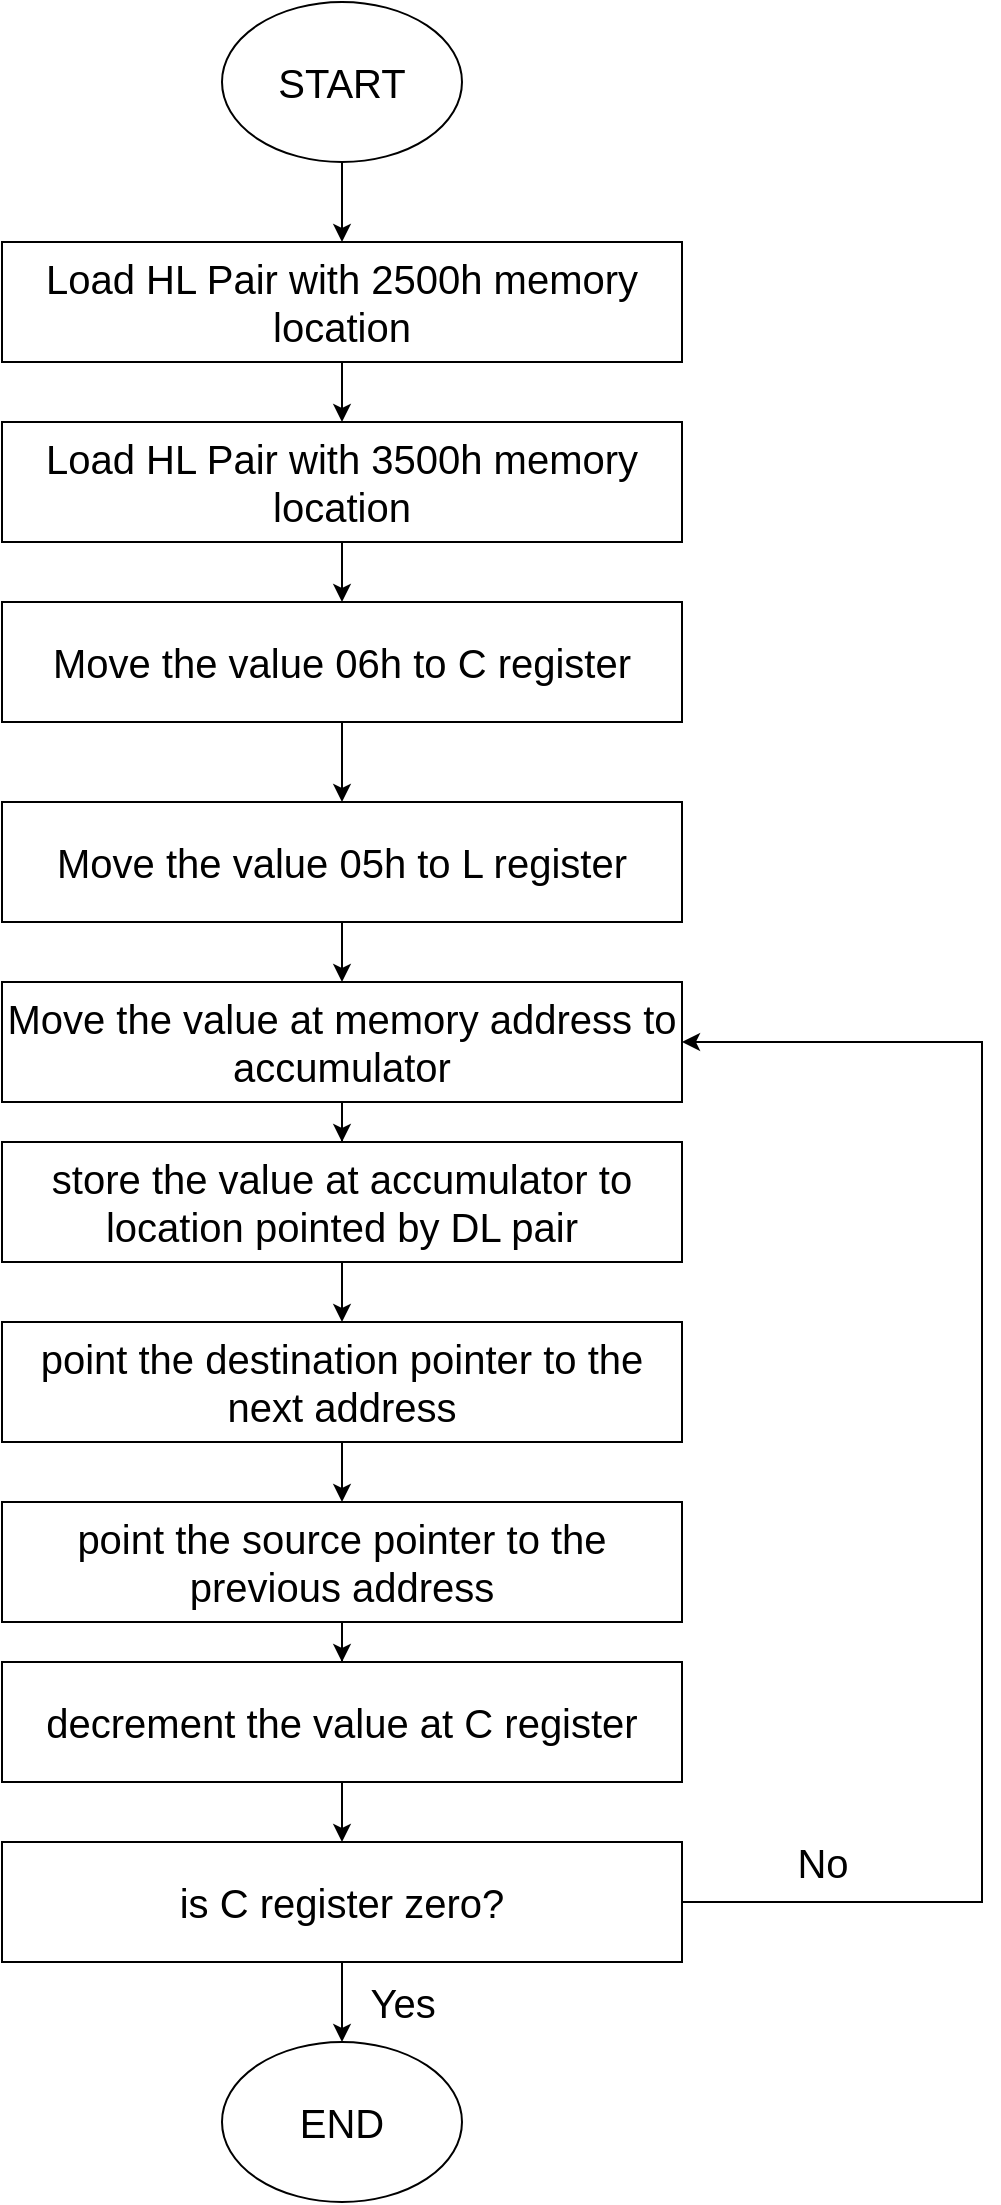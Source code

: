 <mxfile version="14.5.10" type="github">
  <diagram id="4JZzTnrjkIkujHieU-p1" name="Page-1">
    <mxGraphModel dx="338" dy="709" grid="1" gridSize="10" guides="1" tooltips="1" connect="1" arrows="1" fold="1" page="1" pageScale="1" pageWidth="827" pageHeight="1169" math="0" shadow="0">
      <root>
        <mxCell id="0" />
        <mxCell id="1" parent="0" />
        <mxCell id="-S8KnpT51XbW5vfzjbtg-12" value="" style="edgeStyle=orthogonalEdgeStyle;rounded=0;orthogonalLoop=1;jettySize=auto;html=1;fontSize=20;" edge="1" parent="1" source="-S8KnpT51XbW5vfzjbtg-1" target="-S8KnpT51XbW5vfzjbtg-2">
          <mxGeometry relative="1" as="geometry" />
        </mxCell>
        <mxCell id="-S8KnpT51XbW5vfzjbtg-1" value="&lt;font style=&quot;font-size: 20px&quot;&gt;START&lt;/font&gt;" style="ellipse;whiteSpace=wrap;html=1;" vertex="1" parent="1">
          <mxGeometry x="120" y="40" width="120" height="80" as="geometry" />
        </mxCell>
        <mxCell id="-S8KnpT51XbW5vfzjbtg-13" value="" style="edgeStyle=orthogonalEdgeStyle;rounded=0;orthogonalLoop=1;jettySize=auto;html=1;fontSize=20;" edge="1" parent="1" source="-S8KnpT51XbW5vfzjbtg-2" target="-S8KnpT51XbW5vfzjbtg-3">
          <mxGeometry relative="1" as="geometry" />
        </mxCell>
        <mxCell id="-S8KnpT51XbW5vfzjbtg-2" value="&lt;font style=&quot;font-size: 20px&quot;&gt;Load HL Pair with 2500h memory location&lt;/font&gt;" style="rounded=0;whiteSpace=wrap;html=1;" vertex="1" parent="1">
          <mxGeometry x="10" y="160" width="340" height="60" as="geometry" />
        </mxCell>
        <mxCell id="-S8KnpT51XbW5vfzjbtg-14" value="" style="edgeStyle=orthogonalEdgeStyle;rounded=0;orthogonalLoop=1;jettySize=auto;html=1;fontSize=20;" edge="1" parent="1" source="-S8KnpT51XbW5vfzjbtg-3" target="-S8KnpT51XbW5vfzjbtg-4">
          <mxGeometry relative="1" as="geometry" />
        </mxCell>
        <mxCell id="-S8KnpT51XbW5vfzjbtg-3" value="&lt;font style=&quot;font-size: 20px&quot;&gt;Load HL Pair with 3500h memory location&lt;/font&gt;" style="rounded=0;whiteSpace=wrap;html=1;" vertex="1" parent="1">
          <mxGeometry x="10" y="250" width="340" height="60" as="geometry" />
        </mxCell>
        <mxCell id="-S8KnpT51XbW5vfzjbtg-18" value="" style="edgeStyle=orthogonalEdgeStyle;rounded=0;orthogonalLoop=1;jettySize=auto;html=1;fontSize=20;entryX=0.5;entryY=0;entryDx=0;entryDy=0;" edge="1" parent="1" source="-S8KnpT51XbW5vfzjbtg-4" target="-S8KnpT51XbW5vfzjbtg-5">
          <mxGeometry relative="1" as="geometry" />
        </mxCell>
        <mxCell id="-S8KnpT51XbW5vfzjbtg-4" value="&lt;font style=&quot;font-size: 20px&quot;&gt;Move the value 06h to C register&lt;/font&gt;" style="rounded=0;whiteSpace=wrap;html=1;" vertex="1" parent="1">
          <mxGeometry x="10" y="340" width="340" height="60" as="geometry" />
        </mxCell>
        <mxCell id="-S8KnpT51XbW5vfzjbtg-20" value="" style="edgeStyle=orthogonalEdgeStyle;rounded=0;orthogonalLoop=1;jettySize=auto;html=1;fontSize=20;" edge="1" parent="1" source="-S8KnpT51XbW5vfzjbtg-5" target="-S8KnpT51XbW5vfzjbtg-6">
          <mxGeometry relative="1" as="geometry" />
        </mxCell>
        <mxCell id="-S8KnpT51XbW5vfzjbtg-5" value="&lt;font style=&quot;font-size: 20px&quot;&gt;Move the value 05h to L register&lt;/font&gt;" style="rounded=0;whiteSpace=wrap;html=1;" vertex="1" parent="1">
          <mxGeometry x="10" y="440" width="340" height="60" as="geometry" />
        </mxCell>
        <mxCell id="-S8KnpT51XbW5vfzjbtg-21" value="" style="edgeStyle=orthogonalEdgeStyle;rounded=0;orthogonalLoop=1;jettySize=auto;html=1;fontSize=20;" edge="1" parent="1" source="-S8KnpT51XbW5vfzjbtg-6" target="-S8KnpT51XbW5vfzjbtg-7">
          <mxGeometry relative="1" as="geometry" />
        </mxCell>
        <mxCell id="-S8KnpT51XbW5vfzjbtg-6" value="&lt;span style=&quot;font-size: 20px&quot;&gt;Move the value at memory address to accumulator&lt;/span&gt;" style="rounded=0;whiteSpace=wrap;html=1;" vertex="1" parent="1">
          <mxGeometry x="10" y="530" width="340" height="60" as="geometry" />
        </mxCell>
        <mxCell id="-S8KnpT51XbW5vfzjbtg-22" value="" style="edgeStyle=orthogonalEdgeStyle;rounded=0;orthogonalLoop=1;jettySize=auto;html=1;fontSize=20;" edge="1" parent="1" source="-S8KnpT51XbW5vfzjbtg-7" target="-S8KnpT51XbW5vfzjbtg-8">
          <mxGeometry relative="1" as="geometry" />
        </mxCell>
        <mxCell id="-S8KnpT51XbW5vfzjbtg-7" value="&lt;span style=&quot;font-size: 20px&quot;&gt;store the value at accumulator to location pointed by DL pair&lt;/span&gt;" style="rounded=0;whiteSpace=wrap;html=1;" vertex="1" parent="1">
          <mxGeometry x="10" y="610" width="340" height="60" as="geometry" />
        </mxCell>
        <mxCell id="-S8KnpT51XbW5vfzjbtg-23" value="" style="edgeStyle=orthogonalEdgeStyle;rounded=0;orthogonalLoop=1;jettySize=auto;html=1;fontSize=20;" edge="1" parent="1" source="-S8KnpT51XbW5vfzjbtg-8" target="-S8KnpT51XbW5vfzjbtg-9">
          <mxGeometry relative="1" as="geometry" />
        </mxCell>
        <mxCell id="-S8KnpT51XbW5vfzjbtg-8" value="&lt;span style=&quot;font-size: 20px&quot;&gt;point the destination pointer to the next address&lt;/span&gt;" style="rounded=0;whiteSpace=wrap;html=1;" vertex="1" parent="1">
          <mxGeometry x="10" y="700" width="340" height="60" as="geometry" />
        </mxCell>
        <mxCell id="-S8KnpT51XbW5vfzjbtg-24" value="" style="edgeStyle=orthogonalEdgeStyle;rounded=0;orthogonalLoop=1;jettySize=auto;html=1;fontSize=20;" edge="1" parent="1" source="-S8KnpT51XbW5vfzjbtg-9" target="-S8KnpT51XbW5vfzjbtg-10">
          <mxGeometry relative="1" as="geometry" />
        </mxCell>
        <mxCell id="-S8KnpT51XbW5vfzjbtg-9" value="&lt;span style=&quot;font-size: 20px&quot;&gt;point the source pointer to the previous address&lt;/span&gt;" style="rounded=0;whiteSpace=wrap;html=1;" vertex="1" parent="1">
          <mxGeometry x="10" y="790" width="340" height="60" as="geometry" />
        </mxCell>
        <mxCell id="-S8KnpT51XbW5vfzjbtg-25" value="" style="edgeStyle=orthogonalEdgeStyle;rounded=0;orthogonalLoop=1;jettySize=auto;html=1;fontSize=20;" edge="1" parent="1" source="-S8KnpT51XbW5vfzjbtg-10" target="-S8KnpT51XbW5vfzjbtg-11">
          <mxGeometry relative="1" as="geometry" />
        </mxCell>
        <mxCell id="-S8KnpT51XbW5vfzjbtg-10" value="&lt;span style=&quot;font-size: 20px&quot;&gt;decrement the value at C register&lt;/span&gt;" style="rounded=0;whiteSpace=wrap;html=1;" vertex="1" parent="1">
          <mxGeometry x="10" y="870" width="340" height="60" as="geometry" />
        </mxCell>
        <mxCell id="-S8KnpT51XbW5vfzjbtg-27" value="" style="edgeStyle=orthogonalEdgeStyle;rounded=0;orthogonalLoop=1;jettySize=auto;html=1;fontSize=20;" edge="1" parent="1" source="-S8KnpT51XbW5vfzjbtg-11" target="-S8KnpT51XbW5vfzjbtg-26">
          <mxGeometry relative="1" as="geometry" />
        </mxCell>
        <mxCell id="-S8KnpT51XbW5vfzjbtg-29" style="edgeStyle=orthogonalEdgeStyle;rounded=0;orthogonalLoop=1;jettySize=auto;html=1;entryX=1;entryY=0.5;entryDx=0;entryDy=0;fontSize=20;" edge="1" parent="1" source="-S8KnpT51XbW5vfzjbtg-11" target="-S8KnpT51XbW5vfzjbtg-6">
          <mxGeometry relative="1" as="geometry">
            <Array as="points">
              <mxPoint x="500" y="990" />
              <mxPoint x="500" y="560" />
            </Array>
          </mxGeometry>
        </mxCell>
        <mxCell id="-S8KnpT51XbW5vfzjbtg-11" value="&lt;span style=&quot;font-size: 20px&quot;&gt;is C register zero?&lt;/span&gt;" style="rounded=0;whiteSpace=wrap;html=1;" vertex="1" parent="1">
          <mxGeometry x="10" y="960" width="340" height="60" as="geometry" />
        </mxCell>
        <mxCell id="-S8KnpT51XbW5vfzjbtg-26" value="&lt;span style=&quot;font-size: 20px&quot;&gt;END&lt;/span&gt;" style="ellipse;whiteSpace=wrap;html=1;" vertex="1" parent="1">
          <mxGeometry x="120" y="1060" width="120" height="80" as="geometry" />
        </mxCell>
        <mxCell id="-S8KnpT51XbW5vfzjbtg-28" value="Yes&lt;br&gt;" style="text;html=1;align=center;verticalAlign=middle;resizable=0;points=[];autosize=1;strokeColor=none;fontSize=20;" vertex="1" parent="1">
          <mxGeometry x="185" y="1025" width="50" height="30" as="geometry" />
        </mxCell>
        <mxCell id="-S8KnpT51XbW5vfzjbtg-30" value="No" style="text;html=1;align=center;verticalAlign=middle;resizable=0;points=[];autosize=1;strokeColor=none;fontSize=20;" vertex="1" parent="1">
          <mxGeometry x="400" y="955" width="40" height="30" as="geometry" />
        </mxCell>
      </root>
    </mxGraphModel>
  </diagram>
</mxfile>
